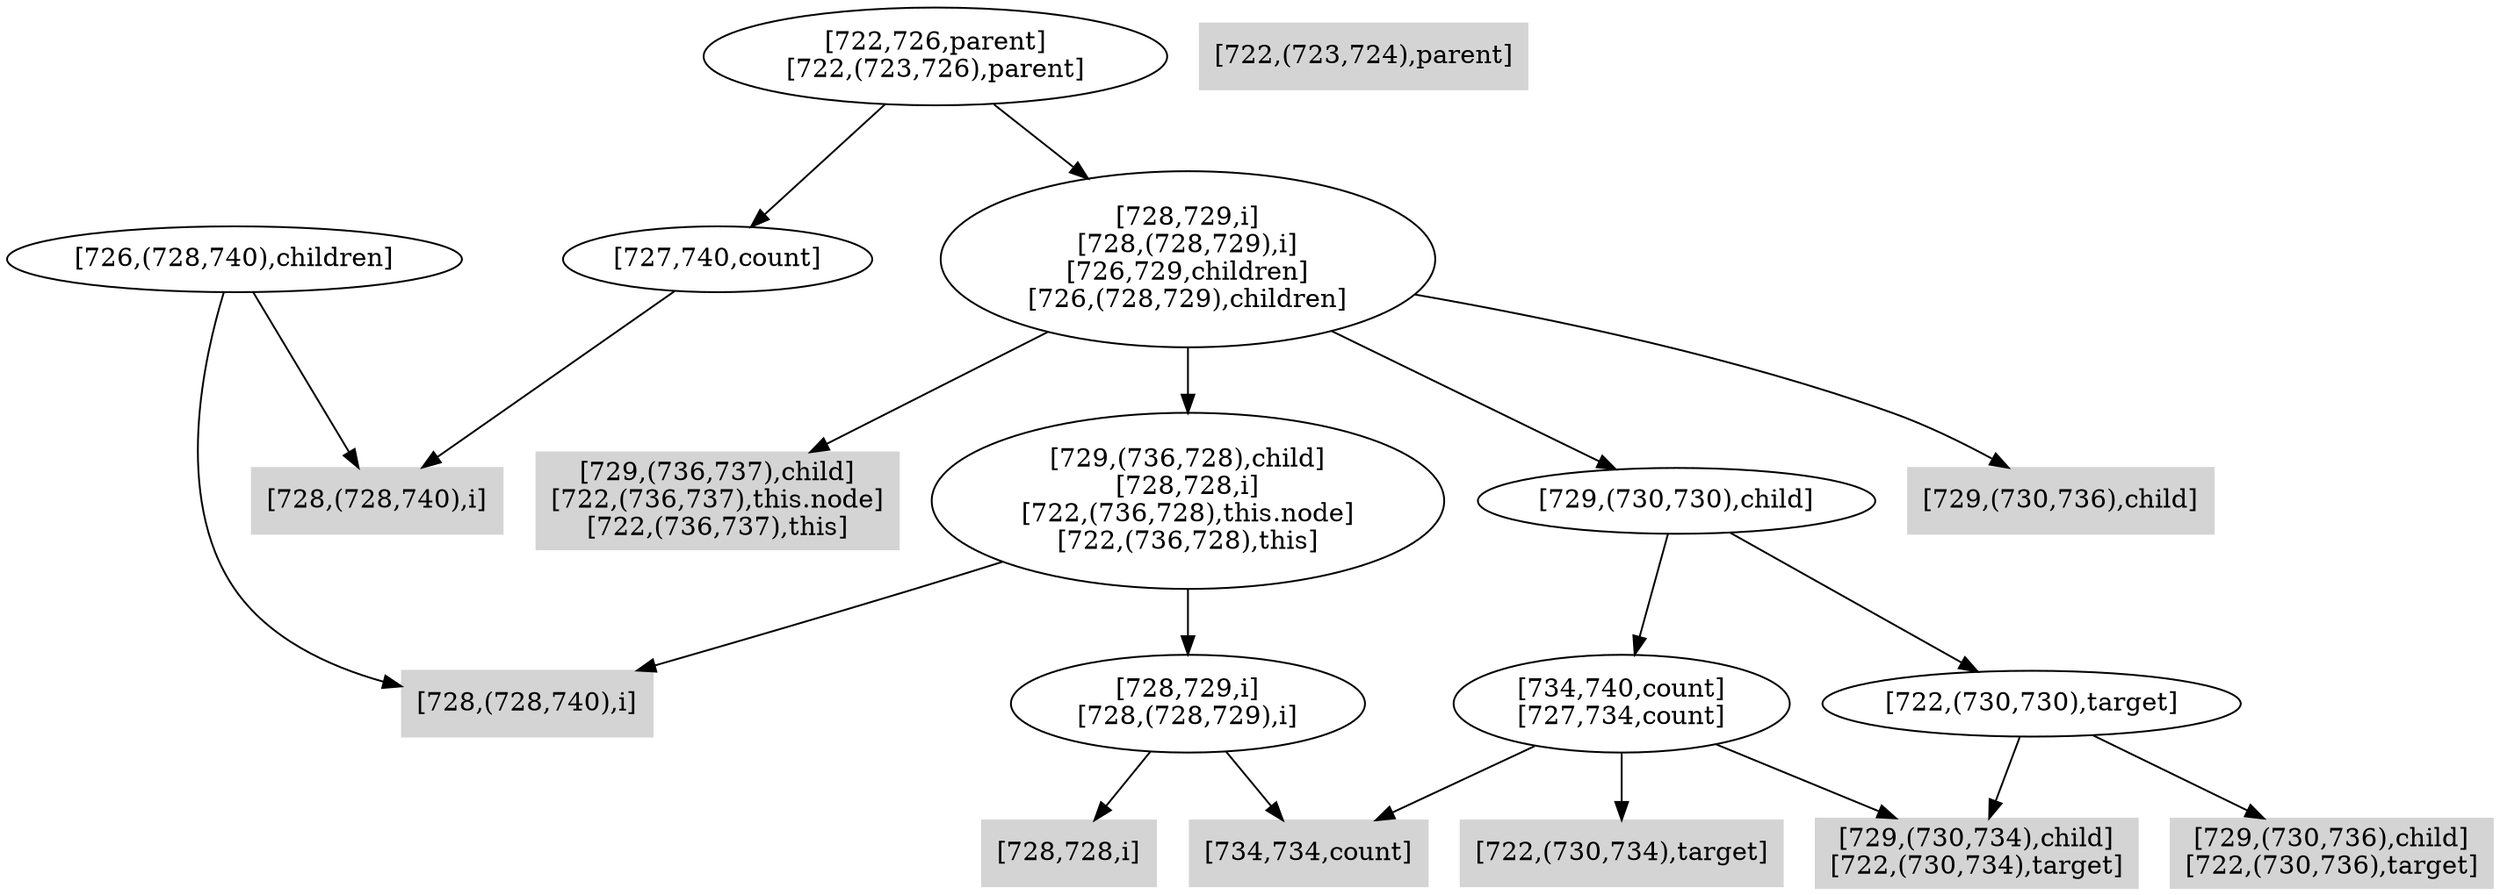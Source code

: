 digraph { 
330 [shape=box,style=filled,color=".0 .0 .83",label="[729,(736,737),child]\n[722,(736,737),this.node]\n[722,(736,737),this]"];
331 [shape=box,style=filled,color=".0 .0 .83",label="[734,734,count]"];
332 [shape=box,style=filled,color=".0 .0 .83",label="[728,728,i]"];
333 [label="[728,729,i]\n[728,(728,729),i]"];
334 [shape=box,style=filled,color=".0 .0 .83",label="[728,(728,740),i]"];
335 [label="[729,(736,728),child]\n[728,728,i]\n[722,(736,728),this.node]\n[722,(736,728),this]"];
336 [shape=box,style=filled,color=".0 .0 .83",label="[729,(730,734),child]\n[722,(730,734),target]"];
337 [shape=box,style=filled,color=".0 .0 .83",label="[729,(730,736),child]\n[722,(730,736),target]"];
338 [label="[722,(730,730),target]"];
339 [shape=box,style=filled,color=".0 .0 .83",label="[722,(730,734),target]"];
340 [shape=box,style=filled,color=".0 .0 .83",label="[722,(723,724),parent]"];
341 [label="[734,740,count]\n[727,734,count]"];
342 [label="[729,(730,730),child]"];
343 [shape=box,style=filled,color=".0 .0 .83",label="[729,(730,736),child]"];
344 [label="[728,729,i]\n[728,(728,729),i]\n[726,729,children]\n[726,(728,729),children]"];
345 [shape=box,style=filled,color=".0 .0 .83",label="[728,(728,740),i]"];
346 [label="[726,(728,740),children]"];
347 [label="[727,740,count]"];
348 [label="[722,726,parent]\n[722,(723,726),parent]"];
333 -> 331;
333 -> 332;
335 -> 333;
335 -> 334;
338 -> 336;
338 -> 337;
341 -> 331;
341 -> 336;
341 -> 339;
342 -> 338;
342 -> 341;
344 -> 330;
344 -> 335;
344 -> 342;
344 -> 343;
346 -> 334;
346 -> 345;
347 -> 345;
348 -> 344;
348 -> 347;
}